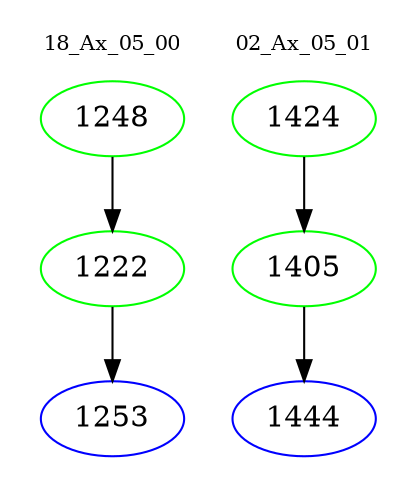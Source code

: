 digraph{
subgraph cluster_0 {
color = white
label = "18_Ax_05_00";
fontsize=10;
T0_1248 [label="1248", color="green"]
T0_1248 -> T0_1222 [color="black"]
T0_1222 [label="1222", color="green"]
T0_1222 -> T0_1253 [color="black"]
T0_1253 [label="1253", color="blue"]
}
subgraph cluster_1 {
color = white
label = "02_Ax_05_01";
fontsize=10;
T1_1424 [label="1424", color="green"]
T1_1424 -> T1_1405 [color="black"]
T1_1405 [label="1405", color="green"]
T1_1405 -> T1_1444 [color="black"]
T1_1444 [label="1444", color="blue"]
}
}
